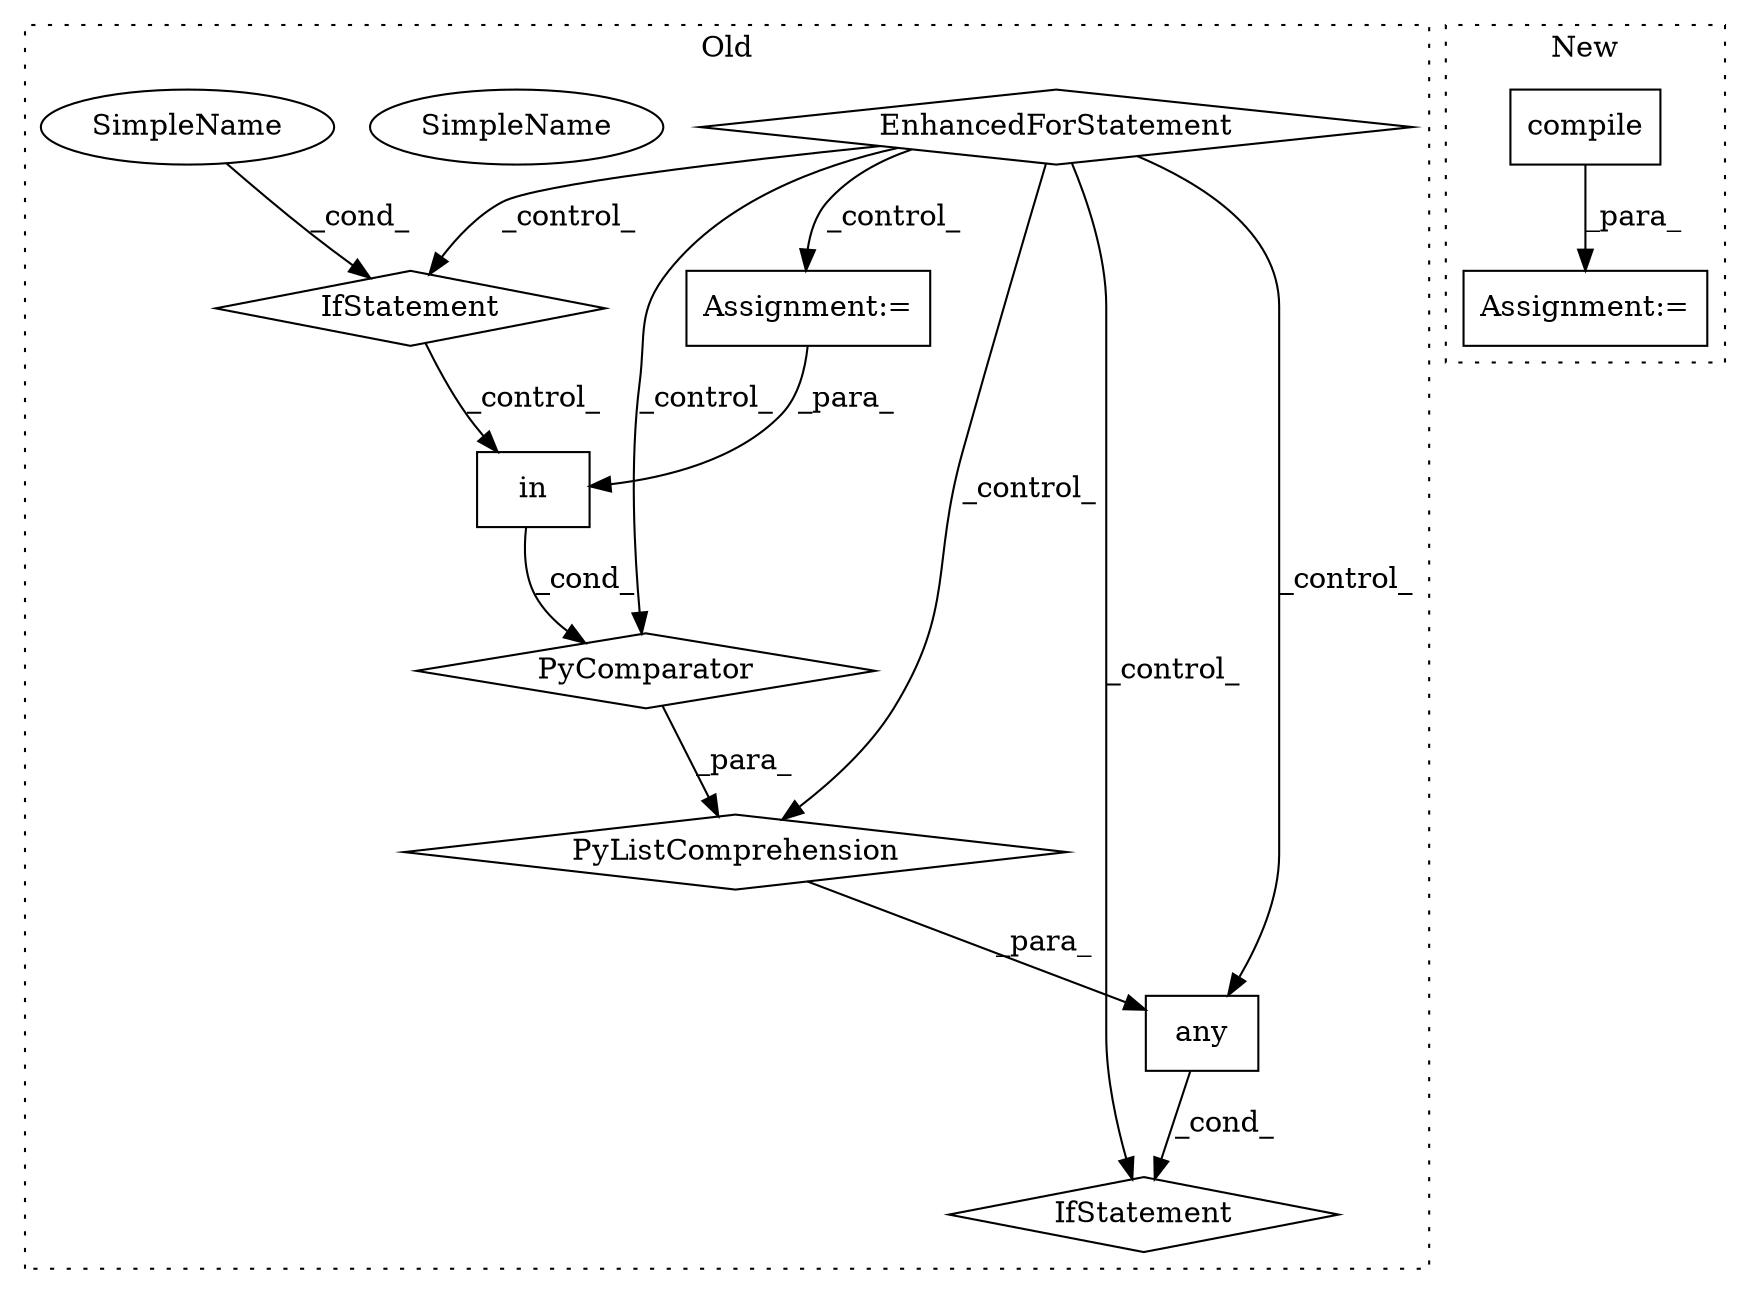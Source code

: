 digraph G {
subgraph cluster0 {
1 [label="PyComparator" a="113" s="4342" l="41" shape="diamond"];
3 [label="Assignment:=" a="7" s="4342" l="41" shape="box"];
4 [label="PyListComprehension" a="109" s="4249" l="142" shape="diamond"];
6 [label="IfStatement" a="25" s="4342" l="41" shape="diamond"];
7 [label="in" a="105" s="4256" l="18" shape="box"];
8 [label="EnhancedForStatement" a="70" s="4024,4099" l="53,2" shape="diamond"];
9 [label="IfStatement" a="25" s="4228,4386" l="4,2" shape="diamond"];
10 [label="SimpleName" a="42" s="4378" l="5" shape="ellipse"];
11 [label="any" a="32" s="4232,4391" l="17,-5" shape="box"];
12 [label="SimpleName" a="42" s="4378" l="5" shape="ellipse"];
label = "Old";
style="dotted";
}
subgraph cluster1 {
2 [label="compile" a="32" s="3917,4088" l="8,1" shape="box"];
5 [label="Assignment:=" a="7" s="4095,4209" l="53,2" shape="box"];
label = "New";
style="dotted";
}
1 -> 4 [label="_para_"];
2 -> 5 [label="_para_"];
3 -> 7 [label="_para_"];
4 -> 11 [label="_para_"];
6 -> 7 [label="_control_"];
7 -> 1 [label="_cond_"];
8 -> 6 [label="_control_"];
8 -> 3 [label="_control_"];
8 -> 4 [label="_control_"];
8 -> 11 [label="_control_"];
8 -> 1 [label="_control_"];
8 -> 9 [label="_control_"];
11 -> 9 [label="_cond_"];
12 -> 6 [label="_cond_"];
}